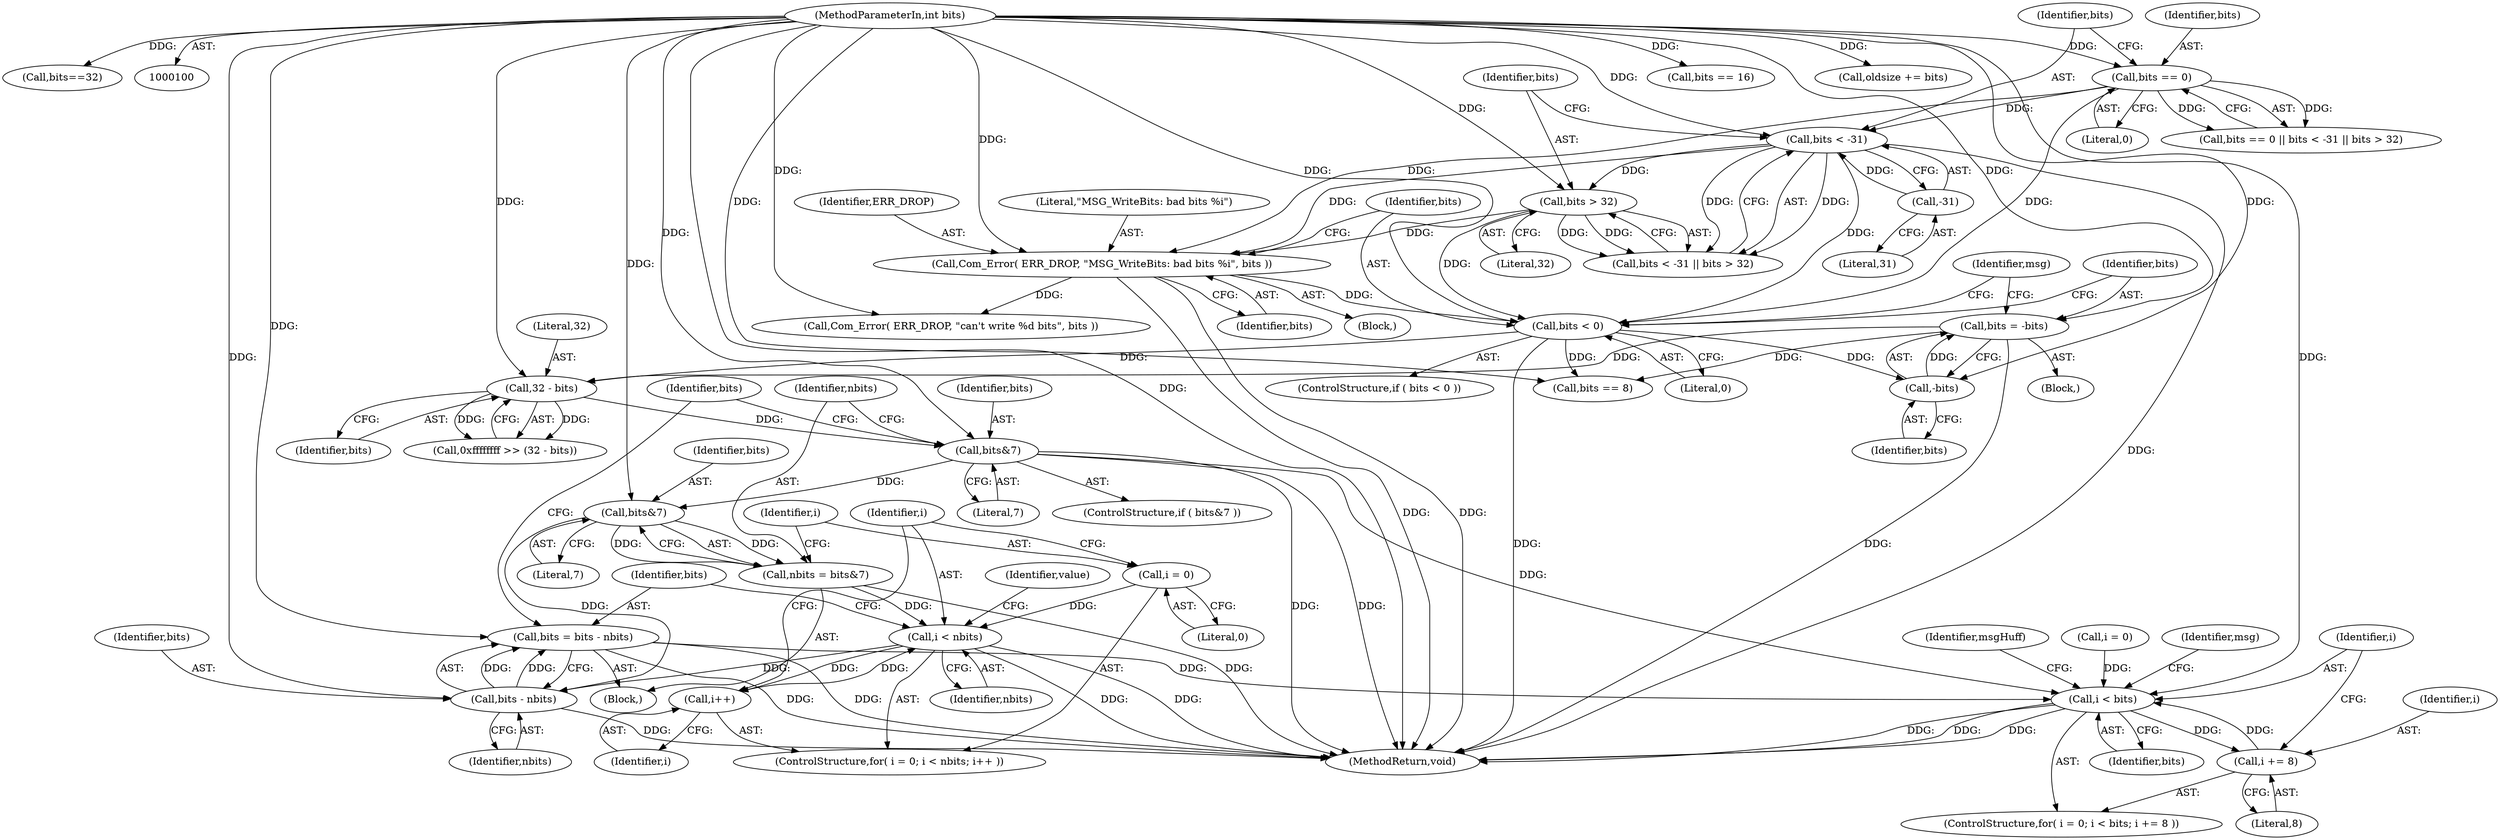 digraph "0_ioq3_d2b1d124d4055c2fcbe5126863487c52fd58cca1_5@integer" {
"1000292" [label="(Call,bits = bits - nbits)"];
"1000294" [label="(Call,bits - nbits)"];
"1000263" [label="(Call,bits&7)"];
"1000256" [label="(Call,bits&7)"];
"1000252" [label="(Call,32 - bits)"];
"1000149" [label="(Call,bits = -bits)"];
"1000151" [label="(Call,-bits)"];
"1000145" [label="(Call,bits < 0)"];
"1000132" [label="(Call,bits < -31)"];
"1000128" [label="(Call,bits == 0)"];
"1000103" [label="(MethodParameterIn,int bits)"];
"1000134" [label="(Call,-31)"];
"1000140" [label="(Call,Com_Error( ERR_DROP, \"MSG_WriteBits: bad bits %i\", bits ))"];
"1000136" [label="(Call,bits > 32)"];
"1000270" [label="(Call,i < nbits)"];
"1000267" [label="(Call,i = 0)"];
"1000273" [label="(Call,i++)"];
"1000261" [label="(Call,nbits = bits&7)"];
"1000304" [label="(Call,i < bits)"];
"1000307" [label="(Call,i += 8)"];
"1000150" [label="(Identifier,bits)"];
"1000137" [label="(Identifier,bits)"];
"1000261" [label="(Call,nbits = bits&7)"];
"1000265" [label="(Literal,7)"];
"1000252" [label="(Call,32 - bits)"];
"1000250" [label="(Call,0xffffffff >> (32 - bits))"];
"1000149" [label="(Call,bits = -bits)"];
"1000141" [label="(Identifier,ERR_DROP)"];
"1000258" [label="(Literal,7)"];
"1000151" [label="(Call,-bits)"];
"1000305" [label="(Identifier,i)"];
"1000147" [label="(Literal,0)"];
"1000253" [label="(Literal,32)"];
"1000146" [label="(Identifier,bits)"];
"1000273" [label="(Call,i++)"];
"1000308" [label="(Identifier,i)"];
"1000268" [label="(Identifier,i)"];
"1000295" [label="(Identifier,bits)"];
"1000129" [label="(Identifier,bits)"];
"1000294" [label="(Call,bits - nbits)"];
"1000184" [label="(Call,bits == 16)"];
"1000306" [label="(Identifier,bits)"];
"1000152" [label="(Identifier,bits)"];
"1000254" [label="(Identifier,bits)"];
"1000127" [label="(Call,bits == 0 || bits < -31 || bits > 32)"];
"1000269" [label="(Literal,0)"];
"1000342" [label="(MethodReturn,void)"];
"1000300" [label="(ControlStructure,for( i = 0; i < bits; i += 8 ))"];
"1000304" [label="(Call,i < bits)"];
"1000296" [label="(Identifier,nbits)"];
"1000292" [label="(Call,bits = bits - nbits)"];
"1000139" [label="(Block,)"];
"1000266" [label="(ControlStructure,for( i = 0; i < nbits; i++ ))"];
"1000270" [label="(Call,i < nbits)"];
"1000159" [label="(Call,bits == 8)"];
"1000257" [label="(Identifier,bits)"];
"1000242" [label="(Call,Com_Error( ERR_DROP, \"can't write %d bits\", bits ))"];
"1000264" [label="(Identifier,bits)"];
"1000255" [label="(ControlStructure,if ( bits&7 ))"];
"1000262" [label="(Identifier,nbits)"];
"1000272" [label="(Identifier,nbits)"];
"1000143" [label="(Identifier,bits)"];
"1000136" [label="(Call,bits > 32)"];
"1000131" [label="(Call,bits < -31 || bits > 32)"];
"1000132" [label="(Call,bits < -31)"];
"1000293" [label="(Identifier,bits)"];
"1000148" [label="(Block,)"];
"1000278" [label="(Identifier,value)"];
"1000267" [label="(Call,i = 0)"];
"1000106" [label="(Call,oldsize += bits)"];
"1000155" [label="(Identifier,msg)"];
"1000263" [label="(Call,bits&7)"];
"1000128" [label="(Call,bits == 0)"];
"1000133" [label="(Identifier,bits)"];
"1000138" [label="(Literal,32)"];
"1000301" [label="(Call,i = 0)"];
"1000298" [label="(Identifier,bits)"];
"1000256" [label="(Call,bits&7)"];
"1000271" [label="(Identifier,i)"];
"1000333" [label="(Identifier,msg)"];
"1000259" [label="(Block,)"];
"1000134" [label="(Call,-31)"];
"1000314" [label="(Identifier,msgHuff)"];
"1000145" [label="(Call,bits < 0)"];
"1000140" [label="(Call,Com_Error( ERR_DROP, \"MSG_WriteBits: bad bits %i\", bits ))"];
"1000307" [label="(Call,i += 8)"];
"1000215" [label="(Call,bits==32)"];
"1000103" [label="(MethodParameterIn,int bits)"];
"1000142" [label="(Literal,\"MSG_WriteBits: bad bits %i\")"];
"1000135" [label="(Literal,31)"];
"1000274" [label="(Identifier,i)"];
"1000309" [label="(Literal,8)"];
"1000144" [label="(ControlStructure,if ( bits < 0 ))"];
"1000130" [label="(Literal,0)"];
"1000292" -> "1000259"  [label="AST: "];
"1000292" -> "1000294"  [label="CFG: "];
"1000293" -> "1000292"  [label="AST: "];
"1000294" -> "1000292"  [label="AST: "];
"1000298" -> "1000292"  [label="CFG: "];
"1000292" -> "1000342"  [label="DDG: "];
"1000292" -> "1000342"  [label="DDG: "];
"1000294" -> "1000292"  [label="DDG: "];
"1000294" -> "1000292"  [label="DDG: "];
"1000103" -> "1000292"  [label="DDG: "];
"1000292" -> "1000304"  [label="DDG: "];
"1000294" -> "1000296"  [label="CFG: "];
"1000295" -> "1000294"  [label="AST: "];
"1000296" -> "1000294"  [label="AST: "];
"1000294" -> "1000342"  [label="DDG: "];
"1000263" -> "1000294"  [label="DDG: "];
"1000103" -> "1000294"  [label="DDG: "];
"1000270" -> "1000294"  [label="DDG: "];
"1000263" -> "1000261"  [label="AST: "];
"1000263" -> "1000265"  [label="CFG: "];
"1000264" -> "1000263"  [label="AST: "];
"1000265" -> "1000263"  [label="AST: "];
"1000261" -> "1000263"  [label="CFG: "];
"1000263" -> "1000261"  [label="DDG: "];
"1000263" -> "1000261"  [label="DDG: "];
"1000256" -> "1000263"  [label="DDG: "];
"1000103" -> "1000263"  [label="DDG: "];
"1000256" -> "1000255"  [label="AST: "];
"1000256" -> "1000258"  [label="CFG: "];
"1000257" -> "1000256"  [label="AST: "];
"1000258" -> "1000256"  [label="AST: "];
"1000262" -> "1000256"  [label="CFG: "];
"1000298" -> "1000256"  [label="CFG: "];
"1000256" -> "1000342"  [label="DDG: "];
"1000256" -> "1000342"  [label="DDG: "];
"1000252" -> "1000256"  [label="DDG: "];
"1000103" -> "1000256"  [label="DDG: "];
"1000256" -> "1000304"  [label="DDG: "];
"1000252" -> "1000250"  [label="AST: "];
"1000252" -> "1000254"  [label="CFG: "];
"1000253" -> "1000252"  [label="AST: "];
"1000254" -> "1000252"  [label="AST: "];
"1000250" -> "1000252"  [label="CFG: "];
"1000252" -> "1000250"  [label="DDG: "];
"1000252" -> "1000250"  [label="DDG: "];
"1000149" -> "1000252"  [label="DDG: "];
"1000145" -> "1000252"  [label="DDG: "];
"1000103" -> "1000252"  [label="DDG: "];
"1000149" -> "1000148"  [label="AST: "];
"1000149" -> "1000151"  [label="CFG: "];
"1000150" -> "1000149"  [label="AST: "];
"1000151" -> "1000149"  [label="AST: "];
"1000155" -> "1000149"  [label="CFG: "];
"1000149" -> "1000342"  [label="DDG: "];
"1000151" -> "1000149"  [label="DDG: "];
"1000103" -> "1000149"  [label="DDG: "];
"1000149" -> "1000159"  [label="DDG: "];
"1000151" -> "1000152"  [label="CFG: "];
"1000152" -> "1000151"  [label="AST: "];
"1000145" -> "1000151"  [label="DDG: "];
"1000103" -> "1000151"  [label="DDG: "];
"1000145" -> "1000144"  [label="AST: "];
"1000145" -> "1000147"  [label="CFG: "];
"1000146" -> "1000145"  [label="AST: "];
"1000147" -> "1000145"  [label="AST: "];
"1000150" -> "1000145"  [label="CFG: "];
"1000155" -> "1000145"  [label="CFG: "];
"1000145" -> "1000342"  [label="DDG: "];
"1000132" -> "1000145"  [label="DDG: "];
"1000140" -> "1000145"  [label="DDG: "];
"1000136" -> "1000145"  [label="DDG: "];
"1000128" -> "1000145"  [label="DDG: "];
"1000103" -> "1000145"  [label="DDG: "];
"1000145" -> "1000159"  [label="DDG: "];
"1000132" -> "1000131"  [label="AST: "];
"1000132" -> "1000134"  [label="CFG: "];
"1000133" -> "1000132"  [label="AST: "];
"1000134" -> "1000132"  [label="AST: "];
"1000137" -> "1000132"  [label="CFG: "];
"1000131" -> "1000132"  [label="CFG: "];
"1000132" -> "1000342"  [label="DDG: "];
"1000132" -> "1000131"  [label="DDG: "];
"1000132" -> "1000131"  [label="DDG: "];
"1000128" -> "1000132"  [label="DDG: "];
"1000103" -> "1000132"  [label="DDG: "];
"1000134" -> "1000132"  [label="DDG: "];
"1000132" -> "1000136"  [label="DDG: "];
"1000132" -> "1000140"  [label="DDG: "];
"1000128" -> "1000127"  [label="AST: "];
"1000128" -> "1000130"  [label="CFG: "];
"1000129" -> "1000128"  [label="AST: "];
"1000130" -> "1000128"  [label="AST: "];
"1000133" -> "1000128"  [label="CFG: "];
"1000127" -> "1000128"  [label="CFG: "];
"1000128" -> "1000127"  [label="DDG: "];
"1000128" -> "1000127"  [label="DDG: "];
"1000103" -> "1000128"  [label="DDG: "];
"1000128" -> "1000140"  [label="DDG: "];
"1000103" -> "1000100"  [label="AST: "];
"1000103" -> "1000342"  [label="DDG: "];
"1000103" -> "1000106"  [label="DDG: "];
"1000103" -> "1000136"  [label="DDG: "];
"1000103" -> "1000140"  [label="DDG: "];
"1000103" -> "1000159"  [label="DDG: "];
"1000103" -> "1000184"  [label="DDG: "];
"1000103" -> "1000215"  [label="DDG: "];
"1000103" -> "1000242"  [label="DDG: "];
"1000103" -> "1000304"  [label="DDG: "];
"1000134" -> "1000135"  [label="CFG: "];
"1000135" -> "1000134"  [label="AST: "];
"1000140" -> "1000139"  [label="AST: "];
"1000140" -> "1000143"  [label="CFG: "];
"1000141" -> "1000140"  [label="AST: "];
"1000142" -> "1000140"  [label="AST: "];
"1000143" -> "1000140"  [label="AST: "];
"1000146" -> "1000140"  [label="CFG: "];
"1000140" -> "1000342"  [label="DDG: "];
"1000140" -> "1000342"  [label="DDG: "];
"1000136" -> "1000140"  [label="DDG: "];
"1000140" -> "1000242"  [label="DDG: "];
"1000136" -> "1000131"  [label="AST: "];
"1000136" -> "1000138"  [label="CFG: "];
"1000137" -> "1000136"  [label="AST: "];
"1000138" -> "1000136"  [label="AST: "];
"1000131" -> "1000136"  [label="CFG: "];
"1000136" -> "1000131"  [label="DDG: "];
"1000136" -> "1000131"  [label="DDG: "];
"1000270" -> "1000266"  [label="AST: "];
"1000270" -> "1000272"  [label="CFG: "];
"1000271" -> "1000270"  [label="AST: "];
"1000272" -> "1000270"  [label="AST: "];
"1000278" -> "1000270"  [label="CFG: "];
"1000293" -> "1000270"  [label="CFG: "];
"1000270" -> "1000342"  [label="DDG: "];
"1000270" -> "1000342"  [label="DDG: "];
"1000267" -> "1000270"  [label="DDG: "];
"1000273" -> "1000270"  [label="DDG: "];
"1000261" -> "1000270"  [label="DDG: "];
"1000270" -> "1000273"  [label="DDG: "];
"1000267" -> "1000266"  [label="AST: "];
"1000267" -> "1000269"  [label="CFG: "];
"1000268" -> "1000267"  [label="AST: "];
"1000269" -> "1000267"  [label="AST: "];
"1000271" -> "1000267"  [label="CFG: "];
"1000273" -> "1000266"  [label="AST: "];
"1000273" -> "1000274"  [label="CFG: "];
"1000274" -> "1000273"  [label="AST: "];
"1000271" -> "1000273"  [label="CFG: "];
"1000261" -> "1000259"  [label="AST: "];
"1000262" -> "1000261"  [label="AST: "];
"1000268" -> "1000261"  [label="CFG: "];
"1000261" -> "1000342"  [label="DDG: "];
"1000304" -> "1000300"  [label="AST: "];
"1000304" -> "1000306"  [label="CFG: "];
"1000305" -> "1000304"  [label="AST: "];
"1000306" -> "1000304"  [label="AST: "];
"1000314" -> "1000304"  [label="CFG: "];
"1000333" -> "1000304"  [label="CFG: "];
"1000304" -> "1000342"  [label="DDG: "];
"1000304" -> "1000342"  [label="DDG: "];
"1000304" -> "1000342"  [label="DDG: "];
"1000301" -> "1000304"  [label="DDG: "];
"1000307" -> "1000304"  [label="DDG: "];
"1000304" -> "1000307"  [label="DDG: "];
"1000307" -> "1000300"  [label="AST: "];
"1000307" -> "1000309"  [label="CFG: "];
"1000308" -> "1000307"  [label="AST: "];
"1000309" -> "1000307"  [label="AST: "];
"1000305" -> "1000307"  [label="CFG: "];
}
